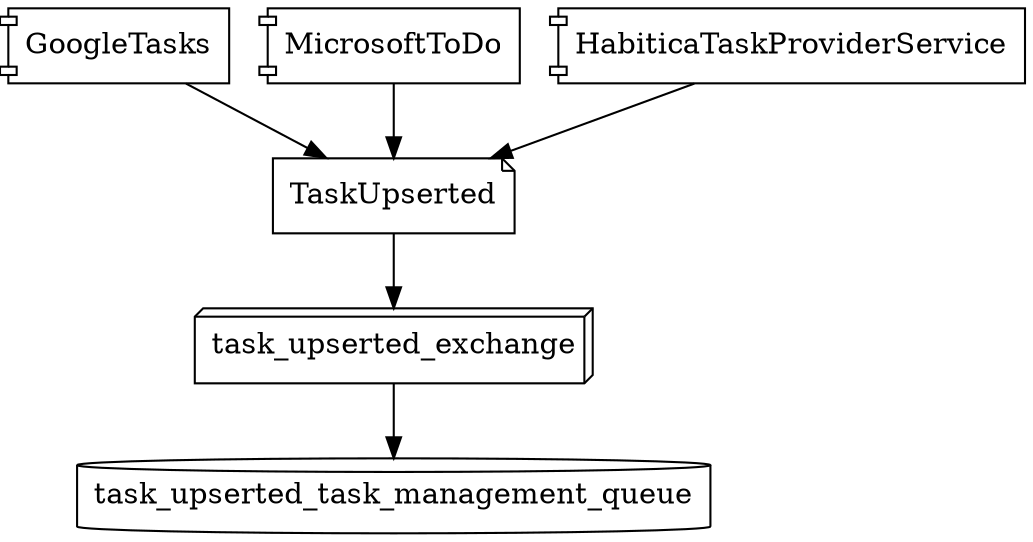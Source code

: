 digraph {
    GoogleTasks [shape=component]
    MicrosoftToDo [shape=component]
    HabiticaTaskProviderService [shape=component]
    TaskUpserted [shape=note]
    task_upserted_exchange [shape=box3d]
    task_upserted_task_management_queue [shape=cylinder]

    GoogleTasks -> TaskUpserted
    MicrosoftToDo -> TaskUpserted
    HabiticaTaskProviderService -> TaskUpserted
    TaskUpserted -> task_upserted_exchange;
    task_upserted_exchange -> task_upserted_task_management_queue;
}